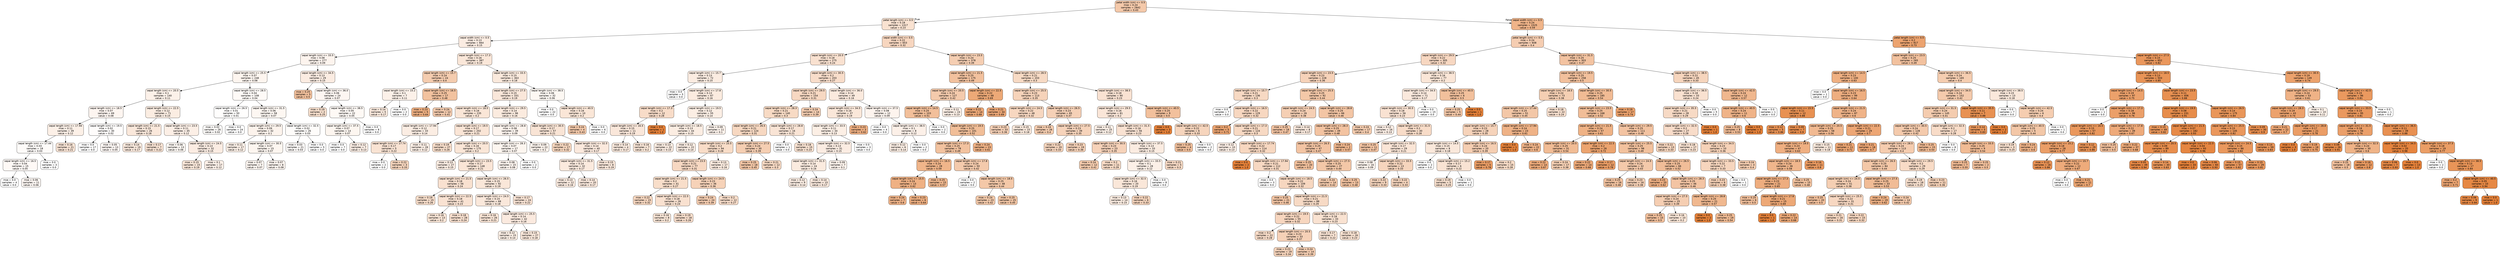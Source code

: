 digraph Tree {
node [shape=box, style="filled, rounded", color="black", fontname=helvetica] ;
edge [fontname=helvetica] ;
0 [label="petal width (cm) <= 0.5\nmse = 0.24\nsamples = 2842\nvalue = 0.43", fillcolor="#f4c9aa"] ;
1 [label="petal length (cm) <= 0.5\nmse = 0.18\nsamples = 1317\nvalue = 0.23", fillcolor="#f9e2d1"] ;
0 -> 1 [labeldistance=2.5, labelangle=45, headlabel="True"] ;
2 [label="sepal width (cm) <= 0.5\nmse = 0.13\nsamples = 664\nvalue = 0.15", fillcolor="#fbece2"] ;
1 -> 2 ;
3 [label="sepal length (cm) <= 33.5\nmse = 0.08\nsamples = 277\nvalue = 0.09", fillcolor="#fdf4ee"] ;
2 -> 3 ;
4 [label="sepal length (cm) <= 25.5\nmse = 0.07\nsamples = 248\nvalue = 0.08", fillcolor="#fdf5ef"] ;
3 -> 4 ;
5 [label="sepal length (cm) <= 20.5\nmse = 0.1\nsamples = 140\nvalue = 0.11", fillcolor="#fcf1e9"] ;
4 -> 5 ;
6 [label="sepal length (cm) <= 18.5\nmse = 0.07\nsamples = 69\nvalue = 0.08", fillcolor="#fdf5f0"] ;
5 -> 6 ;
7 [label="sepal length (cm) <= 17.94\nmse = 0.11\nsamples = 39\nvalue = 0.12", fillcolor="#fcf0e7"] ;
6 -> 7 ;
8 [label="sepal length (cm) <= 17.44\nmse = 0.03\nsamples = 18\nvalue = 0.03", fillcolor="#fefbf9"] ;
7 -> 8 ;
9 [label="sepal length (cm) <= 16.5\nmse = 0.04\nsamples = 15\nvalue = 0.05", fillcolor="#fef9f6"] ;
8 -> 9 ;
10 [label="mse = 0.0\nsamples = 4\nvalue = 0.0", fillcolor="#ffffff"] ;
9 -> 10 ;
11 [label="mse = 0.06\nsamples = 11\nvalue = 0.06", fillcolor="#fdf7f3"] ;
9 -> 11 ;
12 [label="mse = 0.0\nsamples = 3\nvalue = 0.0", fillcolor="#ffffff"] ;
8 -> 12 ;
13 [label="mse = 0.16\nsamples = 21\nvalue = 0.21", fillcolor="#fae5d6"] ;
7 -> 13 ;
14 [label="sepal length (cm) <= 19.5\nmse = 0.02\nsamples = 30\nvalue = 0.02", fillcolor="#fefcfb"] ;
6 -> 14 ;
15 [label="mse = 0.0\nsamples = 17\nvalue = 0.0", fillcolor="#ffffff"] ;
14 -> 15 ;
16 [label="mse = 0.05\nsamples = 13\nvalue = 0.05", fillcolor="#fef8f5"] ;
14 -> 16 ;
17 [label="sepal length (cm) <= 22.5\nmse = 0.12\nsamples = 71\nvalue = 0.15", fillcolor="#fbede2"] ;
5 -> 17 ;
18 [label="sepal length (cm) <= 21.5\nmse = 0.15\nsamples = 26\nvalue = 0.18", fillcolor="#fae8db"] ;
17 -> 18 ;
19 [label="mse = 0.14\nsamples = 19\nvalue = 0.17", fillcolor="#fbeade"] ;
18 -> 19 ;
20 [label="mse = 0.17\nsamples = 7\nvalue = 0.22", fillcolor="#f9e3d3"] ;
18 -> 20 ;
21 [label="sepal length (cm) <= 23.5\nmse = 0.11\nsamples = 45\nvalue = 0.12", fillcolor="#fcefe6"] ;
17 -> 21 ;
22 [label="mse = 0.06\nsamples = 13\nvalue = 0.06", fillcolor="#fdf8f3"] ;
21 -> 22 ;
23 [label="sepal length (cm) <= 24.5\nmse = 0.13\nsamples = 32\nvalue = 0.15", fillcolor="#fbece2"] ;
21 -> 23 ;
24 [label="mse = 0.15\nsamples = 15\nvalue = 0.19", fillcolor="#fae7d9"] ;
23 -> 24 ;
25 [label="mse = 0.1\nsamples = 17\nvalue = 0.12", fillcolor="#fcf0e8"] ;
23 -> 25 ;
26 [label="sepal length (cm) <= 28.5\nmse = 0.04\nsamples = 108\nvalue = 0.04", fillcolor="#fefaf7"] ;
4 -> 26 ;
27 [label="sepal length (cm) <= 26.5\nmse = 0.01\nsamples = 50\nvalue = 0.01", fillcolor="#fffefd"] ;
26 -> 27 ;
28 [label="mse = 0.02\nsamples = 26\nvalue = 0.02", fillcolor="#fefcfa"] ;
27 -> 28 ;
29 [label="mse = 0.0\nsamples = 24\nvalue = 0.0", fillcolor="#ffffff"] ;
27 -> 29 ;
30 [label="sepal length (cm) <= 31.5\nmse = 0.06\nsamples = 58\nvalue = 0.07", fillcolor="#fdf7f2"] ;
26 -> 30 ;
31 [label="sepal length (cm) <= 29.5\nmse = 0.09\nsamples = 32\nvalue = 0.1", fillcolor="#fcf3ec"] ;
30 -> 31 ;
32 [label="mse = 0.11\nsamples = 17\nvalue = 0.12", fillcolor="#fcf0e7"] ;
31 -> 32 ;
33 [label="sepal length (cm) <= 30.5\nmse = 0.07\nsamples = 15\nvalue = 0.07", fillcolor="#fdf6f0"] ;
31 -> 33 ;
34 [label="mse = 0.07\nsamples = 7\nvalue = 0.07", fillcolor="#fdf6f1"] ;
33 -> 34 ;
35 [label="mse = 0.07\nsamples = 8\nvalue = 0.08", fillcolor="#fdf5f0"] ;
33 -> 35 ;
36 [label="sepal length (cm) <= 32.5\nmse = 0.02\nsamples = 26\nvalue = 0.03", fillcolor="#fefcfa"] ;
30 -> 36 ;
37 [label="mse = 0.03\nsamples = 21\nvalue = 0.03", fillcolor="#fefbf9"] ;
36 -> 37 ;
38 [label="mse = 0.0\nsamples = 5\nvalue = 0.0", fillcolor="#ffffff"] ;
36 -> 38 ;
39 [label="sepal length (cm) <= 34.5\nmse = 0.13\nsamples = 29\nvalue = 0.15", fillcolor="#fbece2"] ;
3 -> 39 ;
40 [label="mse = 0.25\nsamples = 5\nvalue = 0.5", fillcolor="#f2c09c"] ;
39 -> 40 ;
41 [label="sepal length (cm) <= 36.0\nmse = 0.06\nsamples = 24\nvalue = 0.07", fillcolor="#fdf6f2"] ;
39 -> 41 ;
42 [label="mse = 0.19\nsamples = 2\nvalue = 0.25", fillcolor="#f8e0ce"] ;
41 -> 42 ;
43 [label="sepal length (cm) <= 38.5\nmse = 0.05\nsamples = 22\nvalue = 0.05", fillcolor="#fef9f5"] ;
41 -> 43 ;
44 [label="sepal length (cm) <= 37.5\nmse = 0.07\nsamples = 14\nvalue = 0.07", fillcolor="#fdf6f0"] ;
43 -> 44 ;
45 [label="mse = 0.0\nsamples = 7\nvalue = 0.0", fillcolor="#ffffff"] ;
44 -> 45 ;
46 [label="mse = 0.12\nsamples = 7\nvalue = 0.13", fillcolor="#fceee5"] ;
44 -> 46 ;
47 [label="mse = 0.0\nsamples = 8\nvalue = 0.0", fillcolor="#ffffff"] ;
43 -> 47 ;
48 [label="sepal length (cm) <= 17.3\nmse = 0.16\nsamples = 387\nvalue = 0.19", fillcolor="#fae7d9"] ;
2 -> 48 ;
49 [label="sepal length (cm) <= 15.7\nmse = 0.24\nsamples = 24\nvalue = 0.4", fillcolor="#f4ccaf"] ;
48 -> 49 ;
50 [label="sepal length (cm) <= 15.2\nmse = 0.1\nsamples = 7\nvalue = 0.11", fillcolor="#fcf1e9"] ;
49 -> 50 ;
51 [label="mse = 0.14\nsamples = 5\nvalue = 0.17", fillcolor="#fbeade"] ;
50 -> 51 ;
52 [label="mse = 0.0\nsamples = 2\nvalue = 0.0", fillcolor="#ffffff"] ;
50 -> 52 ;
53 [label="sepal length (cm) <= 16.5\nmse = 0.25\nsamples = 17\nvalue = 0.48", fillcolor="#f2c29f"] ;
49 -> 53 ;
54 [label="mse = 0.23\nsamples = 5\nvalue = 0.64", fillcolor="#eeaf81"] ;
53 -> 54 ;
55 [label="mse = 0.24\nsamples = 12\nvalue = 0.41", fillcolor="#f4cbae"] ;
53 -> 55 ;
56 [label="sepal length (cm) <= 33.5\nmse = 0.15\nsamples = 363\nvalue = 0.18", fillcolor="#fae9dc"] ;
48 -> 56 ;
57 [label="sepal length (cm) <= 27.5\nmse = 0.15\nsamples = 331\nvalue = 0.19", fillcolor="#fae7da"] ;
56 -> 57 ;
58 [label="sepal length (cm) <= 18.5\nmse = 0.16\nsamples = 235\nvalue = 0.2", fillcolor="#fae6d7"] ;
57 -> 58 ;
59 [label="sepal length (cm) <= 17.94\nmse = 0.12\nsamples = 33\nvalue = 0.14", fillcolor="#fbede3"] ;
58 -> 59 ;
60 [label="sepal length (cm) <= 17.74\nmse = 0.17\nsamples = 5\nvalue = 0.22", fillcolor="#f9e3d3"] ;
59 -> 60 ;
61 [label="mse = 0.0\nsamples = 2\nvalue = 0.0", fillcolor="#ffffff"] ;
60 -> 61 ;
62 [label="mse = 0.22\nsamples = 3\nvalue = 0.33", fillcolor="#f6d5bd"] ;
60 -> 62 ;
63 [label="mse = 0.11\nsamples = 28\nvalue = 0.12", fillcolor="#fcefe6"] ;
59 -> 63 ;
64 [label="sepal length (cm) <= 19.5\nmse = 0.17\nsamples = 202\nvalue = 0.21", fillcolor="#fae5d6"] ;
58 -> 64 ;
65 [label="mse = 0.19\nsamples = 27\nvalue = 0.26", fillcolor="#f8decb"] ;
64 -> 65 ;
66 [label="sepal length (cm) <= 20.5\nmse = 0.16\nsamples = 175\nvalue = 0.2", fillcolor="#fae6d7"] ;
64 -> 66 ;
67 [label="mse = 0.13\nsamples = 27\nvalue = 0.15", fillcolor="#fbece2"] ;
66 -> 67 ;
68 [label="sepal length (cm) <= 23.5\nmse = 0.17\nsamples = 148\nvalue = 0.21", fillcolor="#fae5d6"] ;
66 -> 68 ;
69 [label="sepal length (cm) <= 21.5\nmse = 0.18\nsamples = 56\nvalue = 0.24", fillcolor="#f9e1d0"] ;
68 -> 69 ;
70 [label="mse = 0.19\nsamples = 15\nvalue = 0.26", fillcolor="#f8decb"] ;
69 -> 70 ;
71 [label="sepal length (cm) <= 22.5\nmse = 0.18\nsamples = 41\nvalue = 0.23", fillcolor="#f9e2d2"] ;
69 -> 71 ;
72 [label="mse = 0.16\nsamples = 13\nvalue = 0.2", fillcolor="#fae6d7"] ;
71 -> 72 ;
73 [label="mse = 0.18\nsamples = 28\nvalue = 0.24", fillcolor="#f9e0cf"] ;
71 -> 73 ;
74 [label="sepal length (cm) <= 26.5\nmse = 0.15\nsamples = 92\nvalue = 0.19", fillcolor="#fae7d9"] ;
68 -> 74 ;
75 [label="sepal length (cm) <= 24.5\nmse = 0.15\nsamples = 68\nvalue = 0.18", fillcolor="#fae8db"] ;
74 -> 75 ;
76 [label="mse = 0.16\nsamples = 26\nvalue = 0.21", fillcolor="#fae5d6"] ;
75 -> 76 ;
77 [label="sepal length (cm) <= 25.5\nmse = 0.14\nsamples = 42\nvalue = 0.16", fillcolor="#fbeadf"] ;
75 -> 77 ;
78 [label="mse = 0.12\nsamples = 15\nvalue = 0.14", fillcolor="#fbeee4"] ;
77 -> 78 ;
79 [label="mse = 0.15\nsamples = 27\nvalue = 0.18", fillcolor="#fae8db"] ;
77 -> 79 ;
80 [label="mse = 0.17\nsamples = 24\nvalue = 0.22", fillcolor="#f9e3d4"] ;
74 -> 80 ;
81 [label="sepal length (cm) <= 29.5\nmse = 0.14\nsamples = 96\nvalue = 0.16", fillcolor="#fbebdf"] ;
57 -> 81 ;
82 [label="sepal length (cm) <= 28.8\nmse = 0.08\nsamples = 39\nvalue = 0.09", fillcolor="#fdf4ee"] ;
81 -> 82 ;
83 [label="sepal length (cm) <= 28.3\nmse = 0.07\nsamples = 17\nvalue = 0.07", fillcolor="#fdf6f0"] ;
82 -> 83 ;
84 [label="mse = 0.08\nsamples = 15\nvalue = 0.08", fillcolor="#fdf4ee"] ;
83 -> 84 ;
85 [label="mse = 0.0\nsamples = 2\nvalue = 0.0", fillcolor="#ffffff"] ;
83 -> 85 ;
86 [label="mse = 0.09\nsamples = 22\nvalue = 0.1", fillcolor="#fcf3ec"] ;
82 -> 86 ;
87 [label="sepal length (cm) <= 30.5\nmse = 0.17\nsamples = 57\nvalue = 0.21", fillcolor="#f9e4d5"] ;
81 -> 87 ;
88 [label="mse = 0.22\nsamples = 17\nvalue = 0.32", fillcolor="#f7d7bf"] ;
87 -> 88 ;
89 [label="sepal length (cm) <= 32.5\nmse = 0.14\nsamples = 40\nvalue = 0.17", fillcolor="#fbe9dd"] ;
87 -> 89 ;
90 [label="sepal length (cm) <= 31.5\nmse = 0.14\nsamples = 32\nvalue = 0.17", fillcolor="#fbeade"] ;
89 -> 90 ;
91 [label="mse = 0.13\nsamples = 12\nvalue = 0.16", fillcolor="#fbebe0"] ;
90 -> 91 ;
92 [label="mse = 0.14\nsamples = 20\nvalue = 0.17", fillcolor="#fbe9dd"] ;
90 -> 92 ;
93 [label="mse = 0.15\nsamples = 8\nvalue = 0.19", fillcolor="#fae7da"] ;
89 -> 93 ;
94 [label="sepal length (cm) <= 38.5\nmse = 0.06\nsamples = 32\nvalue = 0.06", fillcolor="#fdf8f3"] ;
56 -> 94 ;
95 [label="mse = 0.0\nsamples = 22\nvalue = 0.0", fillcolor="#ffffff"] ;
94 -> 95 ;
96 [label="sepal length (cm) <= 40.5\nmse = 0.16\nsamples = 10\nvalue = 0.2", fillcolor="#fae6d7"] ;
94 -> 96 ;
97 [label="mse = 0.24\nsamples = 4\nvalue = 0.43", fillcolor="#f4c9aa"] ;
96 -> 97 ;
98 [label="mse = 0.0\nsamples = 6\nvalue = 0.0", fillcolor="#ffffff"] ;
96 -> 98 ;
99 [label="sepal width (cm) <= 0.5\nmse = 0.22\nsamples = 653\nvalue = 0.32", fillcolor="#f7d6bf"] ;
1 -> 99 ;
100 [label="sepal length (cm) <= 20.5\nmse = 0.18\nsamples = 275\nvalue = 0.24", fillcolor="#f9e1d0"] ;
99 -> 100 ;
101 [label="sepal length (cm) <= 15.7\nmse = 0.13\nsamples = 72\nvalue = 0.15", fillcolor="#fbece1"] ;
100 -> 101 ;
102 [label="mse = 0.0\nsamples = 5\nvalue = 0.0", fillcolor="#ffffff"] ;
101 -> 102 ;
103 [label="sepal length (cm) <= 17.8\nmse = 0.13\nsamples = 67\nvalue = 0.16", fillcolor="#fbebdf"] ;
101 -> 103 ;
104 [label="sepal length (cm) <= 17.3\nmse = 0.2\nsamples = 12\nvalue = 0.28", fillcolor="#f8dcc8"] ;
103 -> 104 ;
105 [label="sepal length (cm) <= 16.5\nmse = 0.15\nsamples = 11\nvalue = 0.19", fillcolor="#fae7da"] ;
104 -> 105 ;
106 [label="mse = 0.14\nsamples = 4\nvalue = 0.17", fillcolor="#fbeade"] ;
105 -> 106 ;
107 [label="mse = 0.16\nsamples = 7\nvalue = 0.2", fillcolor="#fae6d7"] ;
105 -> 107 ;
108 [label="mse = 0.0\nsamples = 1\nvalue = 1.0", fillcolor="#e58139"] ;
104 -> 108 ;
109 [label="sepal length (cm) <= 19.5\nmse = 0.12\nsamples = 55\nvalue = 0.14", fillcolor="#fbeee4"] ;
103 -> 109 ;
110 [label="sepal length (cm) <= 18.5\nmse = 0.13\nsamples = 44\nvalue = 0.15", fillcolor="#fbede2"] ;
109 -> 110 ;
111 [label="mse = 0.13\nsamples = 22\nvalue = 0.15", fillcolor="#fbece1"] ;
110 -> 111 ;
112 [label="mse = 0.12\nsamples = 22\nvalue = 0.14", fillcolor="#fbede3"] ;
110 -> 112 ;
113 [label="mse = 0.09\nsamples = 11\nvalue = 0.1", fillcolor="#fcf2eb"] ;
109 -> 113 ;
114 [label="sepal length (cm) <= 30.5\nmse = 0.2\nsamples = 203\nvalue = 0.27", fillcolor="#f8ddca"] ;
100 -> 114 ;
115 [label="sepal length (cm) <= 29.5\nmse = 0.21\nsamples = 154\nvalue = 0.31", fillcolor="#f7d8c2"] ;
114 -> 115 ;
116 [label="sepal length (cm) <= 28.3\nmse = 0.21\nsamples = 140\nvalue = 0.3", fillcolor="#f7dac4"] ;
115 -> 116 ;
117 [label="sepal length (cm) <= 26.5\nmse = 0.21\nsamples = 124\nvalue = 0.31", fillcolor="#f7d8c1"] ;
116 -> 117 ;
118 [label="sepal length (cm) <= 25.5\nmse = 0.2\nsamples = 94\nvalue = 0.28", fillcolor="#f8dcc7"] ;
117 -> 118 ;
119 [label="sepal length (cm) <= 23.5\nmse = 0.21\nsamples = 77\nvalue = 0.31", fillcolor="#f7d8c2"] ;
118 -> 119 ;
120 [label="sepal length (cm) <= 21.5\nmse = 0.2\nsamples = 41\nvalue = 0.27", fillcolor="#f8deca"] ;
119 -> 120 ;
121 [label="mse = 0.22\nsamples = 15\nvalue = 0.32", fillcolor="#f7d7c0"] ;
120 -> 121 ;
122 [label="sepal length (cm) <= 22.5\nmse = 0.18\nsamples = 26\nvalue = 0.24", fillcolor="#f9e1d0"] ;
120 -> 122 ;
123 [label="mse = 0.16\nsamples = 8\nvalue = 0.2", fillcolor="#fae6d7"] ;
122 -> 123 ;
124 [label="mse = 0.19\nsamples = 18\nvalue = 0.26", fillcolor="#f8decc"] ;
122 -> 124 ;
125 [label="sepal length (cm) <= 24.5\nmse = 0.23\nsamples = 36\nvalue = 0.36", fillcolor="#f6d2b8"] ;
119 -> 125 ;
126 [label="mse = 0.24\nsamples = 24\nvalue = 0.39", fillcolor="#f5cdb1"] ;
125 -> 126 ;
127 [label="mse = 0.2\nsamples = 12\nvalue = 0.27", fillcolor="#f8ddca"] ;
125 -> 127 ;
128 [label="mse = 0.13\nsamples = 17\nvalue = 0.16", fillcolor="#fbebdf"] ;
118 -> 128 ;
129 [label="sepal length (cm) <= 27.5\nmse = 0.24\nsamples = 30\nvalue = 0.39", fillcolor="#f5ceb2"] ;
117 -> 129 ;
130 [label="mse = 0.25\nsamples = 18\nvalue = 0.45", fillcolor="#f3c6a6"] ;
129 -> 130 ;
131 [label="mse = 0.21\nsamples = 12\nvalue = 0.3", fillcolor="#f7d9c3"] ;
129 -> 131 ;
132 [label="sepal length (cm) <= 28.8\nmse = 0.17\nsamples = 16\nvalue = 0.21", fillcolor="#f9e4d5"] ;
116 -> 132 ;
133 [label="mse = 0.0\nsamples = 1\nvalue = 0.0", fillcolor="#ffffff"] ;
132 -> 133 ;
134 [label="mse = 0.18\nsamples = 15\nvalue = 0.23", fillcolor="#f9e2d1"] ;
132 -> 134 ;
135 [label="mse = 0.24\nsamples = 14\nvalue = 0.39", fillcolor="#f5ceb2"] ;
115 -> 135 ;
136 [label="sepal length (cm) <= 36.0\nmse = 0.14\nsamples = 49\nvalue = 0.16", fillcolor="#fbeade"] ;
114 -> 136 ;
137 [label="sepal length (cm) <= 34.5\nmse = 0.16\nsamples = 37\nvalue = 0.19", fillcolor="#fae7d9"] ;
136 -> 137 ;
138 [label="sepal length (cm) <= 33.5\nmse = 0.11\nsamples = 34\nvalue = 0.13", fillcolor="#fcefe5"] ;
137 -> 138 ;
139 [label="sepal length (cm) <= 32.5\nmse = 0.13\nsamples = 31\nvalue = 0.15", fillcolor="#fbece2"] ;
138 -> 139 ;
140 [label="sepal length (cm) <= 31.5\nmse = 0.14\nsamples = 24\nvalue = 0.16", fillcolor="#fbebdf"] ;
139 -> 140 ;
141 [label="mse = 0.12\nsamples = 9\nvalue = 0.14", fillcolor="#fbede3"] ;
140 -> 141 ;
142 [label="mse = 0.14\nsamples = 15\nvalue = 0.17", fillcolor="#fae9dd"] ;
140 -> 142 ;
143 [label="mse = 0.09\nsamples = 7\nvalue = 0.1", fillcolor="#fcf2eb"] ;
139 -> 143 ;
144 [label="mse = 0.0\nsamples = 3\nvalue = 0.0", fillcolor="#ffffff"] ;
138 -> 144 ;
145 [label="mse = 0.23\nsamples = 3\nvalue = 0.62", fillcolor="#efb083"] ;
137 -> 145 ;
146 [label="sepal length (cm) <= 37.5\nmse = 0.08\nsamples = 12\nvalue = 0.09", fillcolor="#fdf4ee"] ;
136 -> 146 ;
147 [label="mse = 0.0\nsamples = 4\nvalue = 0.0", fillcolor="#ffffff"] ;
146 -> 147 ;
148 [label="sepal length (cm) <= 38.5\nmse = 0.1\nsamples = 8\nvalue = 0.12", fillcolor="#fcf0e8"] ;
146 -> 148 ;
149 [label="mse = 0.12\nsamples = 6\nvalue = 0.14", fillcolor="#fbede3"] ;
148 -> 149 ;
150 [label="mse = 0.0\nsamples = 2\nvalue = 0.0", fillcolor="#ffffff"] ;
148 -> 150 ;
151 [label="sepal length (cm) <= 23.5\nmse = 0.24\nsamples = 378\nvalue = 0.39", fillcolor="#f5ceb2"] ;
99 -> 151 ;
152 [label="sepal length (cm) <= 21.5\nmse = 0.25\nsamples = 175\nvalue = 0.49", fillcolor="#f2c19e"] ;
151 -> 152 ;
153 [label="sepal length (cm) <= 20.5\nmse = 0.24\nsamples = 127\nvalue = 0.42", fillcolor="#f4caac"] ;
152 -> 153 ;
154 [label="sepal length (cm) <= 14.5\nmse = 0.25\nsamples = 103\nvalue = 0.51", fillcolor="#f2bf9a"] ;
153 -> 154 ;
155 [label="mse = 0.0\nsamples = 2\nvalue = 0.0", fillcolor="#ffffff"] ;
154 -> 155 ;
156 [label="sepal length (cm) <= 19.5\nmse = 0.25\nsamples = 101\nvalue = 0.52", fillcolor="#f1be98"] ;
154 -> 156 ;
157 [label="sepal length (cm) <= 17.3\nmse = 0.25\nsamples = 78\nvalue = 0.49", fillcolor="#f2c29f"] ;
156 -> 157 ;
158 [label="sepal length (cm) <= 16.5\nmse = 0.24\nsamples = 28\nvalue = 0.59", fillcolor="#f0b58a"] ;
157 -> 158 ;
159 [label="sepal length (cm) <= 15.5\nmse = 0.24\nsamples = 13\nvalue = 0.62", fillcolor="#efb184"] ;
158 -> 159 ;
160 [label="mse = 0.24\nsamples = 7\nvalue = 0.6", fillcolor="#efb388"] ;
159 -> 160 ;
161 [label="mse = 0.23\nsamples = 6\nvalue = 0.64", fillcolor="#eeaf81"] ;
159 -> 161 ;
162 [label="mse = 0.25\nsamples = 15\nvalue = 0.57", fillcolor="#f0b88f"] ;
158 -> 162 ;
163 [label="sepal length (cm) <= 17.8\nmse = 0.24\nsamples = 50\nvalue = 0.42", fillcolor="#f4caac"] ;
157 -> 163 ;
164 [label="mse = 0.0\nsamples = 2\nvalue = 0.0", fillcolor="#ffffff"] ;
163 -> 164 ;
165 [label="sepal length (cm) <= 18.5\nmse = 0.25\nsamples = 48\nvalue = 0.44", fillcolor="#f4c8a8"] ;
163 -> 165 ;
166 [label="mse = 0.24\nsamples = 23\nvalue = 0.42", fillcolor="#f4caab"] ;
165 -> 166 ;
167 [label="mse = 0.25\nsamples = 25\nvalue = 0.45", fillcolor="#f3c6a5"] ;
165 -> 167 ;
168 [label="mse = 0.24\nsamples = 23\nvalue = 0.61", fillcolor="#efb286"] ;
156 -> 168 ;
169 [label="mse = 0.11\nsamples = 24\nvalue = 0.13", fillcolor="#fcefe6"] ;
153 -> 169 ;
170 [label="sepal length (cm) <= 22.5\nmse = 0.22\nsamples = 48\nvalue = 0.69", fillcolor="#eda977"] ;
152 -> 170 ;
171 [label="mse = 0.22\nsamples = 14\nvalue = 0.68", fillcolor="#eda978"] ;
170 -> 171 ;
172 [label="mse = 0.21\nsamples = 34\nvalue = 0.69", fillcolor="#eda877"] ;
170 -> 172 ;
173 [label="sepal length (cm) <= 28.5\nmse = 0.21\nsamples = 203\nvalue = 0.3", fillcolor="#f7dac4"] ;
151 -> 173 ;
174 [label="sepal length (cm) <= 25.5\nmse = 0.23\nsamples = 113\nvalue = 0.35", fillcolor="#f6d3ba"] ;
173 -> 174 ;
175 [label="sepal length (cm) <= 24.5\nmse = 0.22\nsamples = 48\nvalue = 0.32", fillcolor="#f7d7c0"] ;
174 -> 175 ;
176 [label="mse = 0.23\nsamples = 33\nvalue = 0.36", fillcolor="#f6d1b7"] ;
175 -> 176 ;
177 [label="mse = 0.15\nsamples = 15\nvalue = 0.18", fillcolor="#fae9dc"] ;
175 -> 177 ;
178 [label="sepal length (cm) <= 26.5\nmse = 0.23\nsamples = 65\nvalue = 0.37", fillcolor="#f5d0b6"] ;
174 -> 178 ;
179 [label="mse = 0.24\nsamples = 26\nvalue = 0.4", fillcolor="#f5cdb0"] ;
178 -> 179 ;
180 [label="sepal length (cm) <= 27.5\nmse = 0.23\nsamples = 39\nvalue = 0.35", fillcolor="#f6d3ba"] ;
178 -> 180 ;
181 [label="mse = 0.22\nsamples = 20\nvalue = 0.33", fillcolor="#f6d5bd"] ;
180 -> 181 ;
182 [label="mse = 0.23\nsamples = 19\nvalue = 0.36", fillcolor="#f6d2b8"] ;
180 -> 182 ;
183 [label="sepal length (cm) <= 38.5\nmse = 0.18\nsamples = 90\nvalue = 0.23", fillcolor="#f9e2d2"] ;
173 -> 183 ;
184 [label="sepal length (cm) <= 29.5\nmse = 0.16\nsamples = 81\nvalue = 0.2", fillcolor="#fae6d8"] ;
183 -> 184 ;
185 [label="mse = 0.11\nsamples = 25\nvalue = 0.12", fillcolor="#fcf0e7"] ;
184 -> 185 ;
186 [label="sepal length (cm) <= 31.5\nmse = 0.18\nsamples = 56\nvalue = 0.23", fillcolor="#f9e2d2"] ;
184 -> 186 ;
187 [label="sepal length (cm) <= 30.5\nmse = 0.23\nsamples = 23\nvalue = 0.35", fillcolor="#f6d2b9"] ;
186 -> 187 ;
188 [label="mse = 0.24\nsamples = 12\nvalue = 0.41", fillcolor="#f4cbad"] ;
187 -> 188 ;
189 [label="mse = 0.2\nsamples = 11\nvalue = 0.29", fillcolor="#f8dbc6"] ;
187 -> 189 ;
190 [label="sepal length (cm) <= 37.5\nmse = 0.13\nsamples = 33\nvalue = 0.15", fillcolor="#fbece1"] ;
186 -> 190 ;
191 [label="sepal length (cm) <= 33.5\nmse = 0.1\nsamples = 28\nvalue = 0.12", fillcolor="#fcf0e7"] ;
190 -> 191 ;
192 [label="sepal length (cm) <= 32.5\nmse = 0.16\nsamples = 20\nvalue = 0.19", fillcolor="#fae7d9"] ;
191 -> 192 ;
193 [label="mse = 0.13\nsamples = 14\nvalue = 0.15", fillcolor="#fbece1"] ;
192 -> 193 ;
194 [label="mse = 0.22\nsamples = 6\nvalue = 0.33", fillcolor="#f6d5bd"] ;
192 -> 194 ;
195 [label="mse = 0.0\nsamples = 8\nvalue = 0.0", fillcolor="#ffffff"] ;
191 -> 195 ;
196 [label="mse = 0.21\nsamples = 5\nvalue = 0.3", fillcolor="#f7d9c4"] ;
190 -> 196 ;
197 [label="sepal length (cm) <= 40.5\nmse = 0.25\nsamples = 9\nvalue = 0.5", fillcolor="#f2c09c"] ;
183 -> 197 ;
198 [label="mse = 0.0\nsamples = 3\nvalue = 1.0", fillcolor="#e58139"] ;
197 -> 198 ;
199 [label="sepal length (cm) <= 42.5\nmse = 0.22\nsamples = 6\nvalue = 0.33", fillcolor="#f6d5bd"] ;
197 -> 199 ;
200 [label="mse = 0.25\nsamples = 4\nvalue = 0.5", fillcolor="#f2c09c"] ;
199 -> 200 ;
201 [label="mse = 0.0\nsamples = 2\nvalue = 0.0", fillcolor="#ffffff"] ;
199 -> 201 ;
202 [label="sepal width (cm) <= 0.5\nmse = 0.24\nsamples = 1525\nvalue = 0.59", fillcolor="#f0b489"] ;
0 -> 202 [labeldistance=2.5, labelangle=-45, headlabel="False"] ;
203 [label="petal length (cm) <= 0.5\nmse = 0.24\nsamples = 608\nvalue = 0.4", fillcolor="#f5cdb1"] ;
202 -> 203 ;
204 [label="sepal length (cm) <= 29.5\nmse = 0.22\nsamples = 305\nvalue = 0.32", fillcolor="#f7d7c1"] ;
203 -> 204 ;
205 [label="sepal length (cm) <= 23.5\nmse = 0.23\nsamples = 228\nvalue = 0.36", fillcolor="#f6d2b9"] ;
204 -> 205 ;
206 [label="sepal length (cm) <= 15.7\nmse = 0.21\nsamples = 136\nvalue = 0.3", fillcolor="#f7d9c3"] ;
205 -> 206 ;
207 [label="mse = 0.0\nsamples = 7\nvalue = 0.0", fillcolor="#ffffff"] ;
206 -> 207 ;
208 [label="sepal length (cm) <= 16.5\nmse = 0.22\nsamples = 129\nvalue = 0.32", fillcolor="#f7d7c0"] ;
206 -> 208 ;
209 [label="mse = 0.2\nsamples = 5\nvalue = 0.71", fillcolor="#eca572"] ;
208 -> 209 ;
210 [label="sepal length (cm) <= 17.3\nmse = 0.21\nsamples = 124\nvalue = 0.3", fillcolor="#f7d9c3"] ;
208 -> 210 ;
211 [label="mse = 0.12\nsamples = 10\nvalue = 0.13", fillcolor="#fceee5"] ;
210 -> 211 ;
212 [label="sepal length (cm) <= 17.74\nmse = 0.22\nsamples = 114\nvalue = 0.32", fillcolor="#f7d7c0"] ;
210 -> 212 ;
213 [label="mse = 0.0\nsamples = 2\nvalue = 1.0", fillcolor="#e58139"] ;
212 -> 213 ;
214 [label="sepal length (cm) <= 17.94\nmse = 0.21\nsamples = 112\nvalue = 0.31", fillcolor="#f7d8c2"] ;
212 -> 214 ;
215 [label="mse = 0.0\nsamples = 3\nvalue = 0.0", fillcolor="#ffffff"] ;
214 -> 215 ;
216 [label="sepal length (cm) <= 18.5\nmse = 0.22\nsamples = 109\nvalue = 0.32", fillcolor="#f7d7c0"] ;
214 -> 216 ;
217 [label="mse = 0.25\nsamples = 21\nvalue = 0.46", fillcolor="#f3c5a4"] ;
216 -> 217 ;
218 [label="sepal length (cm) <= 21.5\nmse = 0.21\nsamples = 88\nvalue = 0.29", fillcolor="#f7dac5"] ;
216 -> 218 ;
219 [label="sepal length (cm) <= 19.5\nmse = 0.22\nsamples = 55\nvalue = 0.32", fillcolor="#f7d6bf"] ;
218 -> 219 ;
220 [label="mse = 0.2\nsamples = 22\nvalue = 0.28", fillcolor="#f8dcc8"] ;
219 -> 220 ;
221 [label="sepal length (cm) <= 20.5\nmse = 0.23\nsamples = 33\nvalue = 0.37", fillcolor="#f6d1b7"] ;
219 -> 221 ;
222 [label="mse = 0.23\nsamples = 19\nvalue = 0.34", fillcolor="#f6d4bb"] ;
221 -> 222 ;
223 [label="mse = 0.24\nsamples = 14\nvalue = 0.39", fillcolor="#f5ceb2"] ;
221 -> 223 ;
224 [label="sepal length (cm) <= 22.5\nmse = 0.18\nsamples = 33\nvalue = 0.23", fillcolor="#f9e2d1"] ;
218 -> 224 ;
225 [label="mse = 0.17\nsamples = 7\nvalue = 0.22", fillcolor="#f9e3d3"] ;
224 -> 225 ;
226 [label="mse = 0.18\nsamples = 26\nvalue = 0.23", fillcolor="#f9e2d1"] ;
224 -> 226 ;
227 [label="sepal length (cm) <= 25.5\nmse = 0.25\nsamples = 92\nvalue = 0.44", fillcolor="#f4c8a8"] ;
205 -> 227 ;
228 [label="sepal length (cm) <= 24.5\nmse = 0.24\nsamples = 26\nvalue = 0.38", fillcolor="#f5cfb4"] ;
227 -> 228 ;
229 [label="mse = 0.25\nsamples = 18\nvalue = 0.47", fillcolor="#f3c4a3"] ;
228 -> 229 ;
230 [label="mse = 0.14\nsamples = 8\nvalue = 0.17", fillcolor="#fbeade"] ;
228 -> 230 ;
231 [label="sepal length (cm) <= 28.8\nmse = 0.25\nsamples = 66\nvalue = 0.46", fillcolor="#f3c5a4"] ;
227 -> 231 ;
232 [label="sepal length (cm) <= 28.3\nmse = 0.25\nsamples = 49\nvalue = 0.48", fillcolor="#f3c3a1"] ;
231 -> 232 ;
233 [label="sepal length (cm) <= 26.5\nmse = 0.25\nsamples = 47\nvalue = 0.47", fillcolor="#f3c4a3"] ;
232 -> 233 ;
234 [label="mse = 0.25\nsamples = 20\nvalue = 0.5", fillcolor="#f2c09c"] ;
233 -> 234 ;
235 [label="sepal length (cm) <= 27.5\nmse = 0.25\nsamples = 27\nvalue = 0.44", fillcolor="#f3c7a7"] ;
233 -> 235 ;
236 [label="mse = 0.24\nsamples = 14\nvalue = 0.42", fillcolor="#f4caac"] ;
235 -> 236 ;
237 [label="mse = 0.25\nsamples = 13\nvalue = 0.48", fillcolor="#f3c3a1"] ;
235 -> 237 ;
238 [label="mse = 0.24\nsamples = 2\nvalue = 0.57", fillcolor="#f0b78e"] ;
232 -> 238 ;
239 [label="mse = 0.24\nsamples = 17\nvalue = 0.4", fillcolor="#f5cdb0"] ;
231 -> 239 ;
240 [label="sepal length (cm) <= 38.5\nmse = 0.16\nsamples = 77\nvalue = 0.2", fillcolor="#fae6d7"] ;
204 -> 240 ;
241 [label="sepal length (cm) <= 34.5\nmse = 0.14\nsamples = 71\nvalue = 0.17", fillcolor="#fae9dd"] ;
240 -> 241 ;
242 [label="sepal length (cm) <= 30.5\nmse = 0.18\nsamples = 56\nvalue = 0.23", fillcolor="#f9e2d2"] ;
241 -> 242 ;
243 [label="mse = 0.12\nsamples = 16\nvalue = 0.13", fillcolor="#fceee5"] ;
242 -> 243 ;
244 [label="sepal length (cm) <= 31.5\nmse = 0.2\nsamples = 40\nvalue = 0.28", fillcolor="#f8dcc8"] ;
242 -> 244 ;
245 [label="mse = 0.25\nsamples = 11\nvalue = 0.47", fillcolor="#f3c4a3"] ;
244 -> 245 ;
246 [label="sepal length (cm) <= 32.5\nmse = 0.17\nsamples = 29\nvalue = 0.21", fillcolor="#fae5d6"] ;
244 -> 246 ;
247 [label="mse = 0.08\nsamples = 16\nvalue = 0.09", fillcolor="#fdf4ed"] ;
246 -> 247 ;
248 [label="sepal length (cm) <= 33.5\nmse = 0.22\nsamples = 13\nvalue = 0.33", fillcolor="#f6d5bd"] ;
246 -> 248 ;
249 [label="mse = 0.22\nsamples = 9\nvalue = 0.33", fillcolor="#f6d5bd"] ;
248 -> 249 ;
250 [label="mse = 0.22\nsamples = 4\nvalue = 0.33", fillcolor="#f6d5bd"] ;
248 -> 250 ;
251 [label="mse = 0.0\nsamples = 15\nvalue = 0.0", fillcolor="#ffffff"] ;
241 -> 251 ;
252 [label="sepal length (cm) <= 40.5\nmse = 0.25\nsamples = 6\nvalue = 0.5", fillcolor="#f2c09c"] ;
240 -> 252 ;
253 [label="mse = 0.25\nsamples = 5\nvalue = 0.44", fillcolor="#f3c7a7"] ;
252 -> 253 ;
254 [label="mse = 0.0\nsamples = 1\nvalue = 1.0", fillcolor="#e58139"] ;
252 -> 254 ;
255 [label="sepal length (cm) <= 31.5\nmse = 0.25\nsamples = 303\nvalue = 0.47", fillcolor="#f3c3a1"] ;
203 -> 255 ;
256 [label="sepal length (cm) <= 19.5\nmse = 0.25\nsamples = 258\nvalue = 0.5", fillcolor="#f2c09c"] ;
255 -> 256 ;
257 [label="sepal length (cm) <= 18.5\nmse = 0.24\nsamples = 73\nvalue = 0.38", fillcolor="#f5cfb3"] ;
256 -> 257 ;
258 [label="sepal length (cm) <= 17.44\nmse = 0.25\nsamples = 51\nvalue = 0.45", fillcolor="#f3c7a7"] ;
257 -> 258 ;
259 [label="sepal length (cm) <= 15.7\nmse = 0.23\nsamples = 28\nvalue = 0.35", fillcolor="#f6d3ba"] ;
258 -> 259 ;
260 [label="sepal length (cm) <= 14.5\nmse = 0.15\nsamples = 8\nvalue = 0.18", fillcolor="#fae8db"] ;
259 -> 260 ;
261 [label="mse = 0.0\nsamples = 2\nvalue = 0.0", fillcolor="#ffffff"] ;
260 -> 261 ;
262 [label="sepal length (cm) <= 15.2\nmse = 0.17\nsamples = 6\nvalue = 0.22", fillcolor="#f9e3d3"] ;
260 -> 262 ;
263 [label="mse = 0.19\nsamples = 5\nvalue = 0.25", fillcolor="#f8e0ce"] ;
262 -> 263 ;
264 [label="mse = 0.0\nsamples = 1\nvalue = 0.0", fillcolor="#ffffff"] ;
262 -> 264 ;
265 [label="sepal length (cm) <= 16.5\nmse = 0.24\nsamples = 20\nvalue = 0.39", fillcolor="#f5ceb2"] ;
259 -> 265 ;
266 [label="mse = 0.17\nsamples = 5\nvalue = 0.78", fillcolor="#eb9d65"] ;
265 -> 266 ;
267 [label="mse = 0.2\nsamples = 15\nvalue = 0.28", fillcolor="#f8dcc7"] ;
265 -> 267 ;
268 [label="sepal length (cm) <= 17.94\nmse = 0.24\nsamples = 23\nvalue = 0.61", fillcolor="#efb286"] ;
258 -> 268 ;
269 [label="mse = 0.0\nsamples = 1\nvalue = 1.0", fillcolor="#e58139"] ;
268 -> 269 ;
270 [label="mse = 0.24\nsamples = 22\nvalue = 0.6", fillcolor="#efb388"] ;
268 -> 270 ;
271 [label="mse = 0.18\nsamples = 22\nvalue = 0.24", fillcolor="#f9e1d0"] ;
257 -> 271 ;
272 [label="sepal length (cm) <= 30.5\nmse = 0.25\nsamples = 185\nvalue = 0.54", fillcolor="#f1bb94"] ;
256 -> 272 ;
273 [label="sepal length (cm) <= 23.5\nmse = 0.25\nsamples = 168\nvalue = 0.52", fillcolor="#f1bd97"] ;
272 -> 273 ;
274 [label="sepal length (cm) <= 21.5\nmse = 0.24\nsamples = 57\nvalue = 0.61", fillcolor="#efb285"] ;
273 -> 274 ;
275 [label="sepal length (cm) <= 20.5\nmse = 0.25\nsamples = 31\nvalue = 0.54", fillcolor="#f1bc95"] ;
274 -> 275 ;
276 [label="mse = 0.22\nsamples = 14\nvalue = 0.67", fillcolor="#eeab7b"] ;
275 -> 276 ;
277 [label="mse = 0.24\nsamples = 17\nvalue = 0.38", fillcolor="#f5cfb3"] ;
275 -> 277 ;
278 [label="sepal length (cm) <= 22.5\nmse = 0.2\nsamples = 26\nvalue = 0.72", fillcolor="#eca46f"] ;
274 -> 278 ;
279 [label="mse = 0.22\nsamples = 14\nvalue = 0.68", fillcolor="#eda978"] ;
278 -> 279 ;
280 [label="mse = 0.17\nsamples = 12\nvalue = 0.78", fillcolor="#eb9d65"] ;
278 -> 280 ;
281 [label="sepal length (cm) <= 29.5\nmse = 0.25\nsamples = 111\nvalue = 0.48", fillcolor="#f3c3a1"] ;
273 -> 281 ;
282 [label="sepal length (cm) <= 25.5\nmse = 0.25\nsamples = 98\nvalue = 0.49", fillcolor="#f2c19d"] ;
281 -> 282 ;
283 [label="sepal length (cm) <= 24.5\nmse = 0.24\nsamples = 32\nvalue = 0.43", fillcolor="#f4c9aa"] ;
282 -> 283 ;
284 [label="mse = 0.25\nsamples = 16\nvalue = 0.48", fillcolor="#f3c3a0"] ;
283 -> 284 ;
285 [label="mse = 0.23\nsamples = 16\nvalue = 0.38", fillcolor="#f5d0b5"] ;
283 -> 285 ;
286 [label="sepal length (cm) <= 26.5\nmse = 0.25\nsamples = 66\nvalue = 0.52", fillcolor="#f1bd98"] ;
282 -> 286 ;
287 [label="mse = 0.23\nsamples = 20\nvalue = 0.62", fillcolor="#efb083"] ;
286 -> 287 ;
288 [label="sepal length (cm) <= 28.3\nmse = 0.25\nsamples = 46\nvalue = 0.46", fillcolor="#f3c4a3"] ;
286 -> 288 ;
289 [label="sepal length (cm) <= 27.5\nmse = 0.24\nsamples = 25\nvalue = 0.39", fillcolor="#f5ceb2"] ;
288 -> 289 ;
290 [label="mse = 0.25\nsamples = 15\nvalue = 0.5", fillcolor="#f2c09c"] ;
289 -> 290 ;
291 [label="mse = 0.16\nsamples = 10\nvalue = 0.2", fillcolor="#fae6d7"] ;
289 -> 291 ;
292 [label="sepal length (cm) <= 28.8\nmse = 0.25\nsamples = 21\nvalue = 0.57", fillcolor="#f0b88f"] ;
288 -> 292 ;
293 [label="mse = 0.0\nsamples = 2\nvalue = 1.0", fillcolor="#e58139"] ;
292 -> 293 ;
294 [label="mse = 0.25\nsamples = 19\nvalue = 0.54", fillcolor="#f1bc95"] ;
292 -> 294 ;
295 [label="mse = 0.22\nsamples = 13\nvalue = 0.33", fillcolor="#f6d5bd"] ;
281 -> 295 ;
296 [label="mse = 0.19\nsamples = 17\nvalue = 0.74", fillcolor="#eca26c"] ;
272 -> 296 ;
297 [label="sepal length (cm) <= 38.5\nmse = 0.22\nsamples = 45\nvalue = 0.33", fillcolor="#f6d5bd"] ;
255 -> 297 ;
298 [label="sepal length (cm) <= 36.5\nmse = 0.18\nsamples = 33\nvalue = 0.24", fillcolor="#f9e1d0"] ;
297 -> 298 ;
299 [label="sepal length (cm) <= 35.5\nmse = 0.21\nsamples = 28\nvalue = 0.29", fillcolor="#f7dac5"] ;
298 -> 299 ;
300 [label="sepal length (cm) <= 32.5\nmse = 0.2\nsamples = 27\nvalue = 0.28", fillcolor="#f8dcc9"] ;
299 -> 300 ;
301 [label="mse = 0.18\nsamples = 17\nvalue = 0.23", fillcolor="#f9e2d1"] ;
300 -> 301 ;
302 [label="sepal length (cm) <= 34.5\nmse = 0.23\nsamples = 10\nvalue = 0.36", fillcolor="#f6d2b8"] ;
300 -> 302 ;
303 [label="sepal length (cm) <= 33.5\nmse = 0.22\nsamples = 7\nvalue = 0.33", fillcolor="#f6d5bd"] ;
302 -> 303 ;
304 [label="mse = 0.23\nsamples = 6\nvalue = 0.38", fillcolor="#f5d0b5"] ;
303 -> 304 ;
305 [label="mse = 0.0\nsamples = 1\nvalue = 0.0", fillcolor="#ffffff"] ;
303 -> 305 ;
306 [label="mse = 0.24\nsamples = 3\nvalue = 0.4", fillcolor="#f5cdb0"] ;
302 -> 306 ;
307 [label="mse = 0.0\nsamples = 1\nvalue = 1.0", fillcolor="#e58139"] ;
299 -> 307 ;
308 [label="mse = 0.0\nsamples = 5\nvalue = 0.0", fillcolor="#ffffff"] ;
298 -> 308 ;
309 [label="sepal length (cm) <= 42.5\nmse = 0.24\nsamples = 12\nvalue = 0.57", fillcolor="#f0b78e"] ;
297 -> 309 ;
310 [label="sepal length (cm) <= 40.5\nmse = 0.24\nsamples = 11\nvalue = 0.6", fillcolor="#efb388"] ;
309 -> 310 ;
311 [label="mse = 0.25\nsamples = 8\nvalue = 0.53", fillcolor="#f1bc96"] ;
310 -> 311 ;
312 [label="mse = 0.0\nsamples = 3\nvalue = 1.0", fillcolor="#e58139"] ;
310 -> 312 ;
313 [label="mse = 0.0\nsamples = 1\nvalue = 0.0", fillcolor="#ffffff"] ;
309 -> 313 ;
314 [label="petal length (cm) <= 0.5\nmse = 0.2\nsamples = 917\nvalue = 0.73", fillcolor="#eca36f"] ;
202 -> 314 ;
315 [label="sepal length (cm) <= 23.5\nmse = 0.25\nsamples = 265\nvalue = 0.49", fillcolor="#f2c19e"] ;
314 -> 315 ;
316 [label="sepal length (cm) <= 14.5\nmse = 0.23\nsamples = 100\nvalue = 0.63", fillcolor="#efb082"] ;
315 -> 316 ;
317 [label="mse = 0.0\nsamples = 1\nvalue = 0.0", fillcolor="#ffffff"] ;
316 -> 317 ;
318 [label="sepal length (cm) <= 16.5\nmse = 0.23\nsamples = 99\nvalue = 0.64", fillcolor="#eeae80"] ;
316 -> 318 ;
319 [label="sepal length (cm) <= 15.5\nmse = 0.11\nsamples = 12\nvalue = 0.88", fillcolor="#e89152"] ;
318 -> 319 ;
320 [label="mse = 0.12\nsamples = 5\nvalue = 0.86", fillcolor="#e99355"] ;
319 -> 320 ;
321 [label="mse = 0.09\nsamples = 7\nvalue = 0.9", fillcolor="#e88e4d"] ;
319 -> 321 ;
322 [label="sepal length (cm) <= 21.5\nmse = 0.24\nsamples = 87\nvalue = 0.6", fillcolor="#efb388"] ;
318 -> 322 ;
323 [label="sepal length (cm) <= 20.5\nmse = 0.25\nsamples = 58\nvalue = 0.56", fillcolor="#f1b991"] ;
322 -> 323 ;
324 [label="sepal length (cm) <= 19.5\nmse = 0.23\nsamples = 47\nvalue = 0.63", fillcolor="#efaf81"] ;
323 -> 324 ;
325 [label="sepal length (cm) <= 18.5\nmse = 0.24\nsamples = 36\nvalue = 0.58", fillcolor="#f0b68c"] ;
324 -> 325 ;
326 [label="sepal length (cm) <= 17.3\nmse = 0.23\nsamples = 21\nvalue = 0.65", fillcolor="#eead7f"] ;
325 -> 326 ;
327 [label="mse = 0.25\nsamples = 6\nvalue = 0.5", fillcolor="#f2c09c"] ;
326 -> 327 ;
328 [label="sepal length (cm) <= 17.8\nmse = 0.21\nsamples = 15\nvalue = 0.69", fillcolor="#eda876"] ;
326 -> 328 ;
329 [label="mse = 0.0\nsamples = 1\nvalue = 1.0", fillcolor="#e58139"] ;
328 -> 329 ;
330 [label="mse = 0.22\nsamples = 14\nvalue = 0.68", fillcolor="#edaa79"] ;
328 -> 330 ;
331 [label="mse = 0.25\nsamples = 15\nvalue = 0.48", fillcolor="#f3c3a0"] ;
325 -> 331 ;
332 [label="mse = 0.16\nsamples = 11\nvalue = 0.8", fillcolor="#ea9a61"] ;
324 -> 332 ;
333 [label="mse = 0.15\nsamples = 11\nvalue = 0.18", fillcolor="#fae9dc"] ;
323 -> 333 ;
334 [label="sepal length (cm) <= 22.5\nmse = 0.21\nsamples = 29\nvalue = 0.7", fillcolor="#eda674"] ;
322 -> 334 ;
335 [label="mse = 0.21\nsamples = 11\nvalue = 0.71", fillcolor="#eda673"] ;
334 -> 335 ;
336 [label="mse = 0.21\nsamples = 18\nvalue = 0.7", fillcolor="#eda674"] ;
334 -> 336 ;
337 [label="sepal length (cm) <= 36.5\nmse = 0.24\nsamples = 165\nvalue = 0.4", fillcolor="#f5cdb0"] ;
315 -> 337 ;
338 [label="sepal length (cm) <= 34.5\nmse = 0.24\nsamples = 152\nvalue = 0.42", fillcolor="#f4caac"] ;
337 -> 338 ;
339 [label="sepal length (cm) <= 31.5\nmse = 0.24\nsamples = 145\nvalue = 0.41", fillcolor="#f4ccaf"] ;
338 -> 339 ;
340 [label="sepal length (cm) <= 30.5\nmse = 0.24\nsamples = 128\nvalue = 0.42", fillcolor="#f4caac"] ;
339 -> 340 ;
341 [label="sepal length (cm) <= 28.5\nmse = 0.24\nsamples = 113\nvalue = 0.4", fillcolor="#f5ccaf"] ;
340 -> 341 ;
342 [label="sepal length (cm) <= 26.5\nmse = 0.25\nsamples = 84\nvalue = 0.44", fillcolor="#f4c8a8"] ;
341 -> 342 ;
343 [label="sepal length (cm) <= 24.5\nmse = 0.24\nsamples = 51\nvalue = 0.38", fillcolor="#f5cfb3"] ;
342 -> 343 ;
344 [label="mse = 0.25\nsamples = 20\nvalue = 0.5", fillcolor="#f2c09c"] ;
343 -> 344 ;
345 [label="sepal length (cm) <= 25.5\nmse = 0.22\nsamples = 31\nvalue = 0.31", fillcolor="#f7d7c1"] ;
343 -> 345 ;
346 [label="mse = 0.21\nsamples = 16\nvalue = 0.31", fillcolor="#f7d8c2"] ;
345 -> 346 ;
347 [label="mse = 0.22\nsamples = 15\nvalue = 0.32", fillcolor="#f7d7c0"] ;
345 -> 347 ;
348 [label="sepal length (cm) <= 27.5\nmse = 0.25\nsamples = 33\nvalue = 0.53", fillcolor="#f1bc96"] ;
342 -> 348 ;
349 [label="mse = 0.24\nsamples = 19\nvalue = 0.62", fillcolor="#efb184"] ;
348 -> 349 ;
350 [label="mse = 0.24\nsamples = 14\nvalue = 0.42", fillcolor="#f4caac"] ;
348 -> 350 ;
351 [label="sepal length (cm) <= 29.5\nmse = 0.2\nsamples = 29\nvalue = 0.29", fillcolor="#f8dbc6"] ;
341 -> 351 ;
352 [label="mse = 0.19\nsamples = 18\nvalue = 0.25", fillcolor="#f8e0ce"] ;
351 -> 352 ;
353 [label="mse = 0.23\nsamples = 11\nvalue = 0.36", fillcolor="#f6d2b8"] ;
351 -> 353 ;
354 [label="mse = 0.25\nsamples = 15\nvalue = 0.54", fillcolor="#f1bb94"] ;
340 -> 354 ;
355 [label="sepal length (cm) <= 32.5\nmse = 0.2\nsamples = 17\nvalue = 0.28", fillcolor="#f8dcc8"] ;
339 -> 355 ;
356 [label="mse = 0.0\nsamples = 8\nvalue = 0.0", fillcolor="#ffffff"] ;
355 -> 356 ;
357 [label="sepal length (cm) <= 33.5\nmse = 0.25\nsamples = 9\nvalue = 0.54", fillcolor="#f1bb94"] ;
355 -> 357 ;
358 [label="mse = 0.25\nsamples = 7\nvalue = 0.55", fillcolor="#f1ba93"] ;
357 -> 358 ;
359 [label="mse = 0.25\nsamples = 2\nvalue = 0.5", fillcolor="#f2c09c"] ;
357 -> 359 ;
360 [label="sepal length (cm) <= 35.5\nmse = 0.11\nsamples = 7\nvalue = 0.88", fillcolor="#e89152"] ;
338 -> 360 ;
361 [label="mse = 0.14\nsamples = 5\nvalue = 0.83", fillcolor="#e9965a"] ;
360 -> 361 ;
362 [label="mse = 0.0\nsamples = 2\nvalue = 1.0", fillcolor="#e58139"] ;
360 -> 362 ;
363 [label="sepal length (cm) <= 38.5\nmse = 0.15\nsamples = 13\nvalue = 0.18", fillcolor="#fae8db"] ;
337 -> 363 ;
364 [label="mse = 0.0\nsamples = 7\nvalue = 0.0", fillcolor="#ffffff"] ;
363 -> 364 ;
365 [label="sepal length (cm) <= 42.5\nmse = 0.24\nsamples = 6\nvalue = 0.4", fillcolor="#f5cdb0"] ;
363 -> 365 ;
366 [label="sepal length (cm) <= 40.5\nmse = 0.25\nsamples = 5\nvalue = 0.44", fillcolor="#f3c7a7"] ;
365 -> 366 ;
367 [label="mse = 0.19\nsamples = 3\nvalue = 0.25", fillcolor="#f8e0ce"] ;
366 -> 367 ;
368 [label="mse = 0.24\nsamples = 2\nvalue = 0.6", fillcolor="#efb388"] ;
366 -> 368 ;
369 [label="mse = 0.0\nsamples = 1\nvalue = 0.0", fillcolor="#ffffff"] ;
365 -> 369 ;
370 [label="sepal length (cm) <= 27.5\nmse = 0.15\nsamples = 652\nvalue = 0.82", fillcolor="#ea975c"] ;
314 -> 370 ;
371 [label="sepal length (cm) <= 18.5\nmse = 0.13\nsamples = 503\nvalue = 0.85", fillcolor="#e99457"] ;
370 -> 371 ;
372 [label="sepal length (cm) <= 14.5\nmse = 0.19\nsamples = 97\nvalue = 0.75", fillcolor="#eca16b"] ;
371 -> 372 ;
373 [label="mse = 0.0\nsamples = 1\nvalue = 0.0", fillcolor="#ffffff"] ;
372 -> 373 ;
374 [label="sepal length (cm) <= 17.3\nmse = 0.18\nsamples = 96\nvalue = 0.76", fillcolor="#eb9f69"] ;
372 -> 374 ;
375 [label="sepal length (cm) <= 16.5\nmse = 0.15\nsamples = 57\nvalue = 0.82", fillcolor="#ea985d"] ;
374 -> 375 ;
376 [label="sepal length (cm) <= 15.2\nmse = 0.18\nsamples = 28\nvalue = 0.77", fillcolor="#eb9e67"] ;
375 -> 376 ;
377 [label="mse = 0.12\nsamples = 16\nvalue = 0.86", fillcolor="#e99254"] ;
376 -> 377 ;
378 [label="sepal length (cm) <= 15.7\nmse = 0.22\nsamples = 12\nvalue = 0.67", fillcolor="#eeab7b"] ;
376 -> 378 ;
379 [label="mse = 0.0\nsamples = 1\nvalue = 0.0", fillcolor="#ffffff"] ;
378 -> 379 ;
380 [label="mse = 0.21\nsamples = 11\nvalue = 0.7", fillcolor="#eda774"] ;
378 -> 380 ;
381 [label="mse = 0.12\nsamples = 29\nvalue = 0.86", fillcolor="#e99355"] ;
375 -> 381 ;
382 [label="sepal length (cm) <= 17.8\nmse = 0.22\nsamples = 39\nvalue = 0.67", fillcolor="#eeaa7a"] ;
374 -> 382 ;
383 [label="mse = 0.25\nsamples = 2\nvalue = 0.5", fillcolor="#f2c09c"] ;
382 -> 383 ;
384 [label="mse = 0.22\nsamples = 37\nvalue = 0.68", fillcolor="#edaa79"] ;
382 -> 384 ;
385 [label="sepal length (cm) <= 23.5\nmse = 0.11\nsamples = 406\nvalue = 0.88", fillcolor="#e89152"] ;
371 -> 385 ;
386 [label="sepal length (cm) <= 19.5\nmse = 0.08\nsamples = 231\nvalue = 0.91", fillcolor="#e78d4b"] ;
385 -> 386 ;
387 [label="mse = 0.15\nsamples = 49\nvalue = 0.82", fillcolor="#ea985c"] ;
386 -> 387 ;
388 [label="sepal length (cm) <= 21.5\nmse = 0.07\nsamples = 182\nvalue = 0.93", fillcolor="#e78a47"] ;
386 -> 388 ;
389 [label="sepal length (cm) <= 20.5\nmse = 0.09\nsamples = 89\nvalue = 0.9", fillcolor="#e88e4d"] ;
388 -> 389 ;
390 [label="mse = 0.05\nsamples = 49\nvalue = 0.94", fillcolor="#e78845"] ;
389 -> 390 ;
391 [label="mse = 0.14\nsamples = 40\nvalue = 0.83", fillcolor="#e9965a"] ;
389 -> 391 ;
392 [label="sepal length (cm) <= 22.5\nmse = 0.04\nsamples = 93\nvalue = 0.96", fillcolor="#e68641"] ;
388 -> 392 ;
393 [label="mse = 0.0\nsamples = 33\nvalue = 1.0", fillcolor="#e58139"] ;
392 -> 393 ;
394 [label="mse = 0.06\nsamples = 60\nvalue = 0.93", fillcolor="#e78946"] ;
392 -> 394 ;
395 [label="sepal length (cm) <= 26.5\nmse = 0.14\nsamples = 175\nvalue = 0.84", fillcolor="#e99659"] ;
385 -> 395 ;
396 [label="sepal length (cm) <= 25.5\nmse = 0.15\nsamples = 145\nvalue = 0.82", fillcolor="#ea975c"] ;
395 -> 396 ;
397 [label="sepal length (cm) <= 24.5\nmse = 0.15\nsamples = 86\nvalue = 0.82", fillcolor="#ea985d"] ;
396 -> 397 ;
398 [label="mse = 0.15\nsamples = 57\nvalue = 0.82", fillcolor="#ea985d"] ;
397 -> 398 ;
399 [label="mse = 0.15\nsamples = 29\nvalue = 0.81", fillcolor="#ea995e"] ;
397 -> 399 ;
400 [label="mse = 0.14\nsamples = 59\nvalue = 0.83", fillcolor="#e9965a"] ;
396 -> 400 ;
401 [label="mse = 0.09\nsamples = 30\nvalue = 0.9", fillcolor="#e88e4e"] ;
395 -> 401 ;
402 [label="sepal length (cm) <= 30.5\nmse = 0.19\nsamples = 149\nvalue = 0.74", fillcolor="#eca26c"] ;
370 -> 402 ;
403 [label="sepal length (cm) <= 29.5\nmse = 0.24\nsamples = 53\nvalue = 0.61", fillcolor="#efb286"] ;
402 -> 403 ;
404 [label="sepal length (cm) <= 28.3\nmse = 0.19\nsamples = 43\nvalue = 0.74", fillcolor="#eca26d"] ;
403 -> 404 ;
405 [label="mse = 0.21\nsamples = 22\nvalue = 0.7", fillcolor="#eda775"] ;
404 -> 405 ;
406 [label="sepal length (cm) <= 28.8\nmse = 0.17\nsamples = 21\nvalue = 0.78", fillcolor="#eb9d65"] ;
404 -> 406 ;
407 [label="mse = 0.0\nsamples = 3\nvalue = 1.0", fillcolor="#e58139"] ;
406 -> 407 ;
408 [label="mse = 0.19\nsamples = 18\nvalue = 0.75", fillcolor="#eca06a"] ;
406 -> 408 ;
409 [label="mse = 0.1\nsamples = 10\nvalue = 0.11", fillcolor="#fcf1e9"] ;
403 -> 409 ;
410 [label="sepal length (cm) <= 42.5\nmse = 0.15\nsamples = 96\nvalue = 0.81", fillcolor="#ea995f"] ;
402 -> 410 ;
411 [label="sepal length (cm) <= 33.5\nmse = 0.15\nsamples = 95\nvalue = 0.81", fillcolor="#ea985e"] ;
410 -> 411 ;
412 [label="sepal length (cm) <= 31.5\nmse = 0.18\nsamples = 56\nvalue = 0.76", fillcolor="#eb9f69"] ;
411 -> 412 ;
413 [label="mse = 0.08\nsamples = 26\nvalue = 0.91", fillcolor="#e78c4b"] ;
412 -> 413 ;
414 [label="sepal length (cm) <= 32.5\nmse = 0.24\nsamples = 30\nvalue = 0.6", fillcolor="#efb387"] ;
412 -> 414 ;
415 [label="mse = 0.25\nsamples = 18\nvalue = 0.5", fillcolor="#f2c09c"] ;
414 -> 415 ;
416 [label="mse = 0.16\nsamples = 12\nvalue = 0.8", fillcolor="#ea9a61"] ;
414 -> 416 ;
417 [label="sepal length (cm) <= 36.5\nmse = 0.11\nsamples = 39\nvalue = 0.88", fillcolor="#e89051"] ;
411 -> 417 ;
418 [label="sepal length (cm) <= 34.5\nmse = 0.02\nsamples = 20\nvalue = 0.98", fillcolor="#e6843e"] ;
417 -> 418 ;
419 [label="mse = 0.06\nsamples = 7\nvalue = 0.93", fillcolor="#e78946"] ;
418 -> 419 ;
420 [label="mse = 0.0\nsamples = 13\nvalue = 1.0", fillcolor="#e58139"] ;
418 -> 420 ;
421 [label="sepal length (cm) <= 37.5\nmse = 0.18\nsamples = 19\nvalue = 0.77", fillcolor="#eb9e66"] ;
417 -> 421 ;
422 [label="mse = 0.0\nsamples = 2\nvalue = 0.0", fillcolor="#ffffff"] ;
421 -> 422 ;
423 [label="sepal length (cm) <= 38.5\nmse = 0.13\nsamples = 17\nvalue = 0.84", fillcolor="#e99558"] ;
421 -> 423 ;
424 [label="mse = 0.2\nsamples = 7\nvalue = 0.71", fillcolor="#eca572"] ;
423 -> 424 ;
425 [label="sepal length (cm) <= 40.5\nmse = 0.05\nsamples = 10\nvalue = 0.94", fillcolor="#e68844"] ;
423 -> 425 ;
426 [label="mse = 0.06\nsamples = 9\nvalue = 0.94", fillcolor="#e78945"] ;
425 -> 426 ;
427 [label="mse = 0.0\nsamples = 1\nvalue = 1.0", fillcolor="#e58139"] ;
425 -> 427 ;
428 [label="mse = 0.0\nsamples = 1\nvalue = 0.0", fillcolor="#ffffff"] ;
410 -> 428 ;
}